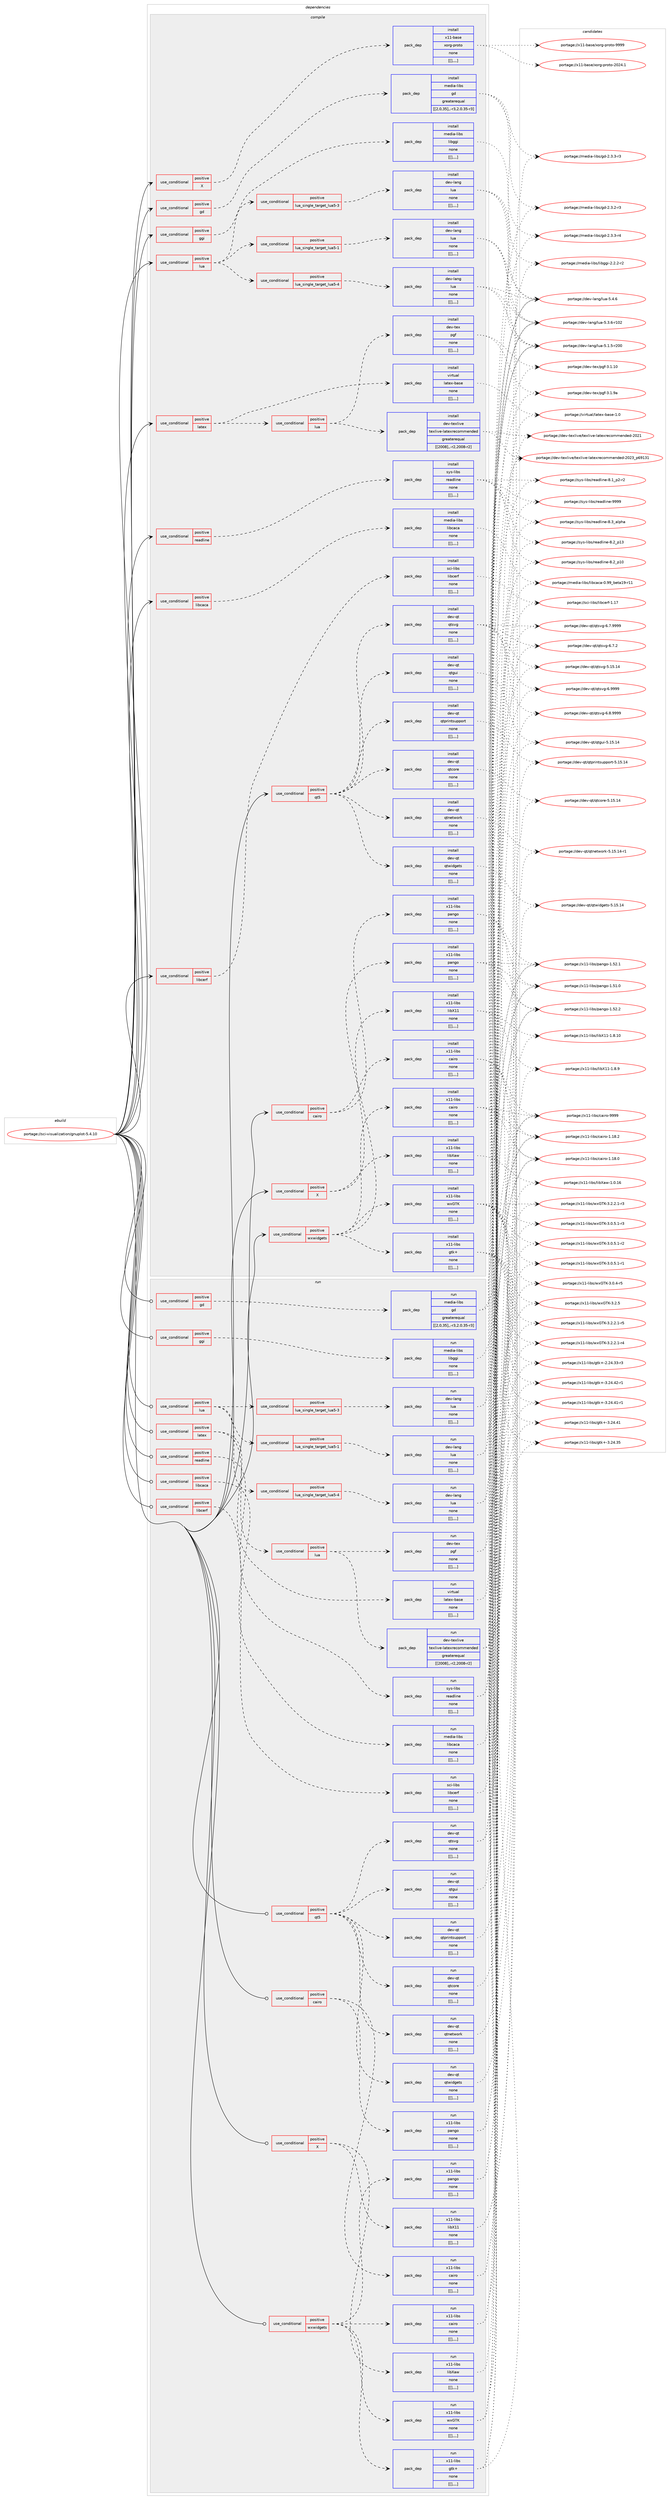 digraph prolog {

# *************
# Graph options
# *************

newrank=true;
concentrate=true;
compound=true;
graph [rankdir=LR,fontname=Helvetica,fontsize=10,ranksep=1.5];#, ranksep=2.5, nodesep=0.2];
edge  [arrowhead=vee];
node  [fontname=Helvetica,fontsize=10];

# **********
# The ebuild
# **********

subgraph cluster_leftcol {
color=gray;
label=<<i>ebuild</i>>;
id [label="portage://sci-visualization/gnuplot-5.4.10", color=red, width=4, href="../sci-visualization/gnuplot-5.4.10.svg"];
}

# ****************
# The dependencies
# ****************

subgraph cluster_midcol {
color=gray;
label=<<i>dependencies</i>>;
subgraph cluster_compile {
fillcolor="#eeeeee";
style=filled;
label=<<i>compile</i>>;
subgraph cond113774 {
dependency429086 [label=<<TABLE BORDER="0" CELLBORDER="1" CELLSPACING="0" CELLPADDING="4"><TR><TD ROWSPAN="3" CELLPADDING="10">use_conditional</TD></TR><TR><TD>positive</TD></TR><TR><TD>X</TD></TR></TABLE>>, shape=none, color=red];
subgraph pack312265 {
dependency429087 [label=<<TABLE BORDER="0" CELLBORDER="1" CELLSPACING="0" CELLPADDING="4" WIDTH="220"><TR><TD ROWSPAN="6" CELLPADDING="30">pack_dep</TD></TR><TR><TD WIDTH="110">install</TD></TR><TR><TD>x11-base</TD></TR><TR><TD>xorg-proto</TD></TR><TR><TD>none</TD></TR><TR><TD>[[],,,,]</TD></TR></TABLE>>, shape=none, color=blue];
}
dependency429086:e -> dependency429087:w [weight=20,style="dashed",arrowhead="vee"];
}
id:e -> dependency429086:w [weight=20,style="solid",arrowhead="vee"];
subgraph cond113775 {
dependency429088 [label=<<TABLE BORDER="0" CELLBORDER="1" CELLSPACING="0" CELLPADDING="4"><TR><TD ROWSPAN="3" CELLPADDING="10">use_conditional</TD></TR><TR><TD>positive</TD></TR><TR><TD>X</TD></TR></TABLE>>, shape=none, color=red];
subgraph pack312266 {
dependency429089 [label=<<TABLE BORDER="0" CELLBORDER="1" CELLSPACING="0" CELLPADDING="4" WIDTH="220"><TR><TD ROWSPAN="6" CELLPADDING="30">pack_dep</TD></TR><TR><TD WIDTH="110">install</TD></TR><TR><TD>x11-libs</TD></TR><TR><TD>libX11</TD></TR><TR><TD>none</TD></TR><TR><TD>[[],,,,]</TD></TR></TABLE>>, shape=none, color=blue];
}
dependency429088:e -> dependency429089:w [weight=20,style="dashed",arrowhead="vee"];
subgraph pack312267 {
dependency429090 [label=<<TABLE BORDER="0" CELLBORDER="1" CELLSPACING="0" CELLPADDING="4" WIDTH="220"><TR><TD ROWSPAN="6" CELLPADDING="30">pack_dep</TD></TR><TR><TD WIDTH="110">install</TD></TR><TR><TD>x11-libs</TD></TR><TR><TD>libXaw</TD></TR><TR><TD>none</TD></TR><TR><TD>[[],,,,]</TD></TR></TABLE>>, shape=none, color=blue];
}
dependency429088:e -> dependency429090:w [weight=20,style="dashed",arrowhead="vee"];
}
id:e -> dependency429088:w [weight=20,style="solid",arrowhead="vee"];
subgraph cond113776 {
dependency429091 [label=<<TABLE BORDER="0" CELLBORDER="1" CELLSPACING="0" CELLPADDING="4"><TR><TD ROWSPAN="3" CELLPADDING="10">use_conditional</TD></TR><TR><TD>positive</TD></TR><TR><TD>cairo</TD></TR></TABLE>>, shape=none, color=red];
subgraph pack312268 {
dependency429092 [label=<<TABLE BORDER="0" CELLBORDER="1" CELLSPACING="0" CELLPADDING="4" WIDTH="220"><TR><TD ROWSPAN="6" CELLPADDING="30">pack_dep</TD></TR><TR><TD WIDTH="110">install</TD></TR><TR><TD>x11-libs</TD></TR><TR><TD>cairo</TD></TR><TR><TD>none</TD></TR><TR><TD>[[],,,,]</TD></TR></TABLE>>, shape=none, color=blue];
}
dependency429091:e -> dependency429092:w [weight=20,style="dashed",arrowhead="vee"];
subgraph pack312269 {
dependency429093 [label=<<TABLE BORDER="0" CELLBORDER="1" CELLSPACING="0" CELLPADDING="4" WIDTH="220"><TR><TD ROWSPAN="6" CELLPADDING="30">pack_dep</TD></TR><TR><TD WIDTH="110">install</TD></TR><TR><TD>x11-libs</TD></TR><TR><TD>pango</TD></TR><TR><TD>none</TD></TR><TR><TD>[[],,,,]</TD></TR></TABLE>>, shape=none, color=blue];
}
dependency429091:e -> dependency429093:w [weight=20,style="dashed",arrowhead="vee"];
}
id:e -> dependency429091:w [weight=20,style="solid",arrowhead="vee"];
subgraph cond113777 {
dependency429094 [label=<<TABLE BORDER="0" CELLBORDER="1" CELLSPACING="0" CELLPADDING="4"><TR><TD ROWSPAN="3" CELLPADDING="10">use_conditional</TD></TR><TR><TD>positive</TD></TR><TR><TD>gd</TD></TR></TABLE>>, shape=none, color=red];
subgraph pack312270 {
dependency429095 [label=<<TABLE BORDER="0" CELLBORDER="1" CELLSPACING="0" CELLPADDING="4" WIDTH="220"><TR><TD ROWSPAN="6" CELLPADDING="30">pack_dep</TD></TR><TR><TD WIDTH="110">install</TD></TR><TR><TD>media-libs</TD></TR><TR><TD>gd</TD></TR><TR><TD>greaterequal</TD></TR><TR><TD>[[2,0,35],,-r3,2.0.35-r3]</TD></TR></TABLE>>, shape=none, color=blue];
}
dependency429094:e -> dependency429095:w [weight=20,style="dashed",arrowhead="vee"];
}
id:e -> dependency429094:w [weight=20,style="solid",arrowhead="vee"];
subgraph cond113778 {
dependency429096 [label=<<TABLE BORDER="0" CELLBORDER="1" CELLSPACING="0" CELLPADDING="4"><TR><TD ROWSPAN="3" CELLPADDING="10">use_conditional</TD></TR><TR><TD>positive</TD></TR><TR><TD>ggi</TD></TR></TABLE>>, shape=none, color=red];
subgraph pack312271 {
dependency429097 [label=<<TABLE BORDER="0" CELLBORDER="1" CELLSPACING="0" CELLPADDING="4" WIDTH="220"><TR><TD ROWSPAN="6" CELLPADDING="30">pack_dep</TD></TR><TR><TD WIDTH="110">install</TD></TR><TR><TD>media-libs</TD></TR><TR><TD>libggi</TD></TR><TR><TD>none</TD></TR><TR><TD>[[],,,,]</TD></TR></TABLE>>, shape=none, color=blue];
}
dependency429096:e -> dependency429097:w [weight=20,style="dashed",arrowhead="vee"];
}
id:e -> dependency429096:w [weight=20,style="solid",arrowhead="vee"];
subgraph cond113779 {
dependency429098 [label=<<TABLE BORDER="0" CELLBORDER="1" CELLSPACING="0" CELLPADDING="4"><TR><TD ROWSPAN="3" CELLPADDING="10">use_conditional</TD></TR><TR><TD>positive</TD></TR><TR><TD>latex</TD></TR></TABLE>>, shape=none, color=red];
subgraph pack312272 {
dependency429099 [label=<<TABLE BORDER="0" CELLBORDER="1" CELLSPACING="0" CELLPADDING="4" WIDTH="220"><TR><TD ROWSPAN="6" CELLPADDING="30">pack_dep</TD></TR><TR><TD WIDTH="110">install</TD></TR><TR><TD>virtual</TD></TR><TR><TD>latex-base</TD></TR><TR><TD>none</TD></TR><TR><TD>[[],,,,]</TD></TR></TABLE>>, shape=none, color=blue];
}
dependency429098:e -> dependency429099:w [weight=20,style="dashed",arrowhead="vee"];
subgraph cond113780 {
dependency429100 [label=<<TABLE BORDER="0" CELLBORDER="1" CELLSPACING="0" CELLPADDING="4"><TR><TD ROWSPAN="3" CELLPADDING="10">use_conditional</TD></TR><TR><TD>positive</TD></TR><TR><TD>lua</TD></TR></TABLE>>, shape=none, color=red];
subgraph pack312273 {
dependency429101 [label=<<TABLE BORDER="0" CELLBORDER="1" CELLSPACING="0" CELLPADDING="4" WIDTH="220"><TR><TD ROWSPAN="6" CELLPADDING="30">pack_dep</TD></TR><TR><TD WIDTH="110">install</TD></TR><TR><TD>dev-tex</TD></TR><TR><TD>pgf</TD></TR><TR><TD>none</TD></TR><TR><TD>[[],,,,]</TD></TR></TABLE>>, shape=none, color=blue];
}
dependency429100:e -> dependency429101:w [weight=20,style="dashed",arrowhead="vee"];
subgraph pack312274 {
dependency429102 [label=<<TABLE BORDER="0" CELLBORDER="1" CELLSPACING="0" CELLPADDING="4" WIDTH="220"><TR><TD ROWSPAN="6" CELLPADDING="30">pack_dep</TD></TR><TR><TD WIDTH="110">install</TD></TR><TR><TD>dev-texlive</TD></TR><TR><TD>texlive-latexrecommended</TD></TR><TR><TD>greaterequal</TD></TR><TR><TD>[[2008],,-r2,2008-r2]</TD></TR></TABLE>>, shape=none, color=blue];
}
dependency429100:e -> dependency429102:w [weight=20,style="dashed",arrowhead="vee"];
}
dependency429098:e -> dependency429100:w [weight=20,style="dashed",arrowhead="vee"];
}
id:e -> dependency429098:w [weight=20,style="solid",arrowhead="vee"];
subgraph cond113781 {
dependency429103 [label=<<TABLE BORDER="0" CELLBORDER="1" CELLSPACING="0" CELLPADDING="4"><TR><TD ROWSPAN="3" CELLPADDING="10">use_conditional</TD></TR><TR><TD>positive</TD></TR><TR><TD>libcaca</TD></TR></TABLE>>, shape=none, color=red];
subgraph pack312275 {
dependency429104 [label=<<TABLE BORDER="0" CELLBORDER="1" CELLSPACING="0" CELLPADDING="4" WIDTH="220"><TR><TD ROWSPAN="6" CELLPADDING="30">pack_dep</TD></TR><TR><TD WIDTH="110">install</TD></TR><TR><TD>media-libs</TD></TR><TR><TD>libcaca</TD></TR><TR><TD>none</TD></TR><TR><TD>[[],,,,]</TD></TR></TABLE>>, shape=none, color=blue];
}
dependency429103:e -> dependency429104:w [weight=20,style="dashed",arrowhead="vee"];
}
id:e -> dependency429103:w [weight=20,style="solid",arrowhead="vee"];
subgraph cond113782 {
dependency429105 [label=<<TABLE BORDER="0" CELLBORDER="1" CELLSPACING="0" CELLPADDING="4"><TR><TD ROWSPAN="3" CELLPADDING="10">use_conditional</TD></TR><TR><TD>positive</TD></TR><TR><TD>libcerf</TD></TR></TABLE>>, shape=none, color=red];
subgraph pack312276 {
dependency429106 [label=<<TABLE BORDER="0" CELLBORDER="1" CELLSPACING="0" CELLPADDING="4" WIDTH="220"><TR><TD ROWSPAN="6" CELLPADDING="30">pack_dep</TD></TR><TR><TD WIDTH="110">install</TD></TR><TR><TD>sci-libs</TD></TR><TR><TD>libcerf</TD></TR><TR><TD>none</TD></TR><TR><TD>[[],,,,]</TD></TR></TABLE>>, shape=none, color=blue];
}
dependency429105:e -> dependency429106:w [weight=20,style="dashed",arrowhead="vee"];
}
id:e -> dependency429105:w [weight=20,style="solid",arrowhead="vee"];
subgraph cond113783 {
dependency429107 [label=<<TABLE BORDER="0" CELLBORDER="1" CELLSPACING="0" CELLPADDING="4"><TR><TD ROWSPAN="3" CELLPADDING="10">use_conditional</TD></TR><TR><TD>positive</TD></TR><TR><TD>lua</TD></TR></TABLE>>, shape=none, color=red];
subgraph cond113784 {
dependency429108 [label=<<TABLE BORDER="0" CELLBORDER="1" CELLSPACING="0" CELLPADDING="4"><TR><TD ROWSPAN="3" CELLPADDING="10">use_conditional</TD></TR><TR><TD>positive</TD></TR><TR><TD>lua_single_target_lua5-1</TD></TR></TABLE>>, shape=none, color=red];
subgraph pack312277 {
dependency429109 [label=<<TABLE BORDER="0" CELLBORDER="1" CELLSPACING="0" CELLPADDING="4" WIDTH="220"><TR><TD ROWSPAN="6" CELLPADDING="30">pack_dep</TD></TR><TR><TD WIDTH="110">install</TD></TR><TR><TD>dev-lang</TD></TR><TR><TD>lua</TD></TR><TR><TD>none</TD></TR><TR><TD>[[],,,,]</TD></TR></TABLE>>, shape=none, color=blue];
}
dependency429108:e -> dependency429109:w [weight=20,style="dashed",arrowhead="vee"];
}
dependency429107:e -> dependency429108:w [weight=20,style="dashed",arrowhead="vee"];
subgraph cond113785 {
dependency429110 [label=<<TABLE BORDER="0" CELLBORDER="1" CELLSPACING="0" CELLPADDING="4"><TR><TD ROWSPAN="3" CELLPADDING="10">use_conditional</TD></TR><TR><TD>positive</TD></TR><TR><TD>lua_single_target_lua5-3</TD></TR></TABLE>>, shape=none, color=red];
subgraph pack312278 {
dependency429111 [label=<<TABLE BORDER="0" CELLBORDER="1" CELLSPACING="0" CELLPADDING="4" WIDTH="220"><TR><TD ROWSPAN="6" CELLPADDING="30">pack_dep</TD></TR><TR><TD WIDTH="110">install</TD></TR><TR><TD>dev-lang</TD></TR><TR><TD>lua</TD></TR><TR><TD>none</TD></TR><TR><TD>[[],,,,]</TD></TR></TABLE>>, shape=none, color=blue];
}
dependency429110:e -> dependency429111:w [weight=20,style="dashed",arrowhead="vee"];
}
dependency429107:e -> dependency429110:w [weight=20,style="dashed",arrowhead="vee"];
subgraph cond113786 {
dependency429112 [label=<<TABLE BORDER="0" CELLBORDER="1" CELLSPACING="0" CELLPADDING="4"><TR><TD ROWSPAN="3" CELLPADDING="10">use_conditional</TD></TR><TR><TD>positive</TD></TR><TR><TD>lua_single_target_lua5-4</TD></TR></TABLE>>, shape=none, color=red];
subgraph pack312279 {
dependency429113 [label=<<TABLE BORDER="0" CELLBORDER="1" CELLSPACING="0" CELLPADDING="4" WIDTH="220"><TR><TD ROWSPAN="6" CELLPADDING="30">pack_dep</TD></TR><TR><TD WIDTH="110">install</TD></TR><TR><TD>dev-lang</TD></TR><TR><TD>lua</TD></TR><TR><TD>none</TD></TR><TR><TD>[[],,,,]</TD></TR></TABLE>>, shape=none, color=blue];
}
dependency429112:e -> dependency429113:w [weight=20,style="dashed",arrowhead="vee"];
}
dependency429107:e -> dependency429112:w [weight=20,style="dashed",arrowhead="vee"];
}
id:e -> dependency429107:w [weight=20,style="solid",arrowhead="vee"];
subgraph cond113787 {
dependency429114 [label=<<TABLE BORDER="0" CELLBORDER="1" CELLSPACING="0" CELLPADDING="4"><TR><TD ROWSPAN="3" CELLPADDING="10">use_conditional</TD></TR><TR><TD>positive</TD></TR><TR><TD>qt5</TD></TR></TABLE>>, shape=none, color=red];
subgraph pack312280 {
dependency429115 [label=<<TABLE BORDER="0" CELLBORDER="1" CELLSPACING="0" CELLPADDING="4" WIDTH="220"><TR><TD ROWSPAN="6" CELLPADDING="30">pack_dep</TD></TR><TR><TD WIDTH="110">install</TD></TR><TR><TD>dev-qt</TD></TR><TR><TD>qtcore</TD></TR><TR><TD>none</TD></TR><TR><TD>[[],,,,]</TD></TR></TABLE>>, shape=none, color=blue];
}
dependency429114:e -> dependency429115:w [weight=20,style="dashed",arrowhead="vee"];
subgraph pack312281 {
dependency429116 [label=<<TABLE BORDER="0" CELLBORDER="1" CELLSPACING="0" CELLPADDING="4" WIDTH="220"><TR><TD ROWSPAN="6" CELLPADDING="30">pack_dep</TD></TR><TR><TD WIDTH="110">install</TD></TR><TR><TD>dev-qt</TD></TR><TR><TD>qtgui</TD></TR><TR><TD>none</TD></TR><TR><TD>[[],,,,]</TD></TR></TABLE>>, shape=none, color=blue];
}
dependency429114:e -> dependency429116:w [weight=20,style="dashed",arrowhead="vee"];
subgraph pack312282 {
dependency429117 [label=<<TABLE BORDER="0" CELLBORDER="1" CELLSPACING="0" CELLPADDING="4" WIDTH="220"><TR><TD ROWSPAN="6" CELLPADDING="30">pack_dep</TD></TR><TR><TD WIDTH="110">install</TD></TR><TR><TD>dev-qt</TD></TR><TR><TD>qtnetwork</TD></TR><TR><TD>none</TD></TR><TR><TD>[[],,,,]</TD></TR></TABLE>>, shape=none, color=blue];
}
dependency429114:e -> dependency429117:w [weight=20,style="dashed",arrowhead="vee"];
subgraph pack312283 {
dependency429118 [label=<<TABLE BORDER="0" CELLBORDER="1" CELLSPACING="0" CELLPADDING="4" WIDTH="220"><TR><TD ROWSPAN="6" CELLPADDING="30">pack_dep</TD></TR><TR><TD WIDTH="110">install</TD></TR><TR><TD>dev-qt</TD></TR><TR><TD>qtprintsupport</TD></TR><TR><TD>none</TD></TR><TR><TD>[[],,,,]</TD></TR></TABLE>>, shape=none, color=blue];
}
dependency429114:e -> dependency429118:w [weight=20,style="dashed",arrowhead="vee"];
subgraph pack312284 {
dependency429119 [label=<<TABLE BORDER="0" CELLBORDER="1" CELLSPACING="0" CELLPADDING="4" WIDTH="220"><TR><TD ROWSPAN="6" CELLPADDING="30">pack_dep</TD></TR><TR><TD WIDTH="110">install</TD></TR><TR><TD>dev-qt</TD></TR><TR><TD>qtsvg</TD></TR><TR><TD>none</TD></TR><TR><TD>[[],,,,]</TD></TR></TABLE>>, shape=none, color=blue];
}
dependency429114:e -> dependency429119:w [weight=20,style="dashed",arrowhead="vee"];
subgraph pack312285 {
dependency429120 [label=<<TABLE BORDER="0" CELLBORDER="1" CELLSPACING="0" CELLPADDING="4" WIDTH="220"><TR><TD ROWSPAN="6" CELLPADDING="30">pack_dep</TD></TR><TR><TD WIDTH="110">install</TD></TR><TR><TD>dev-qt</TD></TR><TR><TD>qtwidgets</TD></TR><TR><TD>none</TD></TR><TR><TD>[[],,,,]</TD></TR></TABLE>>, shape=none, color=blue];
}
dependency429114:e -> dependency429120:w [weight=20,style="dashed",arrowhead="vee"];
}
id:e -> dependency429114:w [weight=20,style="solid",arrowhead="vee"];
subgraph cond113788 {
dependency429121 [label=<<TABLE BORDER="0" CELLBORDER="1" CELLSPACING="0" CELLPADDING="4"><TR><TD ROWSPAN="3" CELLPADDING="10">use_conditional</TD></TR><TR><TD>positive</TD></TR><TR><TD>readline</TD></TR></TABLE>>, shape=none, color=red];
subgraph pack312286 {
dependency429122 [label=<<TABLE BORDER="0" CELLBORDER="1" CELLSPACING="0" CELLPADDING="4" WIDTH="220"><TR><TD ROWSPAN="6" CELLPADDING="30">pack_dep</TD></TR><TR><TD WIDTH="110">install</TD></TR><TR><TD>sys-libs</TD></TR><TR><TD>readline</TD></TR><TR><TD>none</TD></TR><TR><TD>[[],,,,]</TD></TR></TABLE>>, shape=none, color=blue];
}
dependency429121:e -> dependency429122:w [weight=20,style="dashed",arrowhead="vee"];
}
id:e -> dependency429121:w [weight=20,style="solid",arrowhead="vee"];
subgraph cond113789 {
dependency429123 [label=<<TABLE BORDER="0" CELLBORDER="1" CELLSPACING="0" CELLPADDING="4"><TR><TD ROWSPAN="3" CELLPADDING="10">use_conditional</TD></TR><TR><TD>positive</TD></TR><TR><TD>wxwidgets</TD></TR></TABLE>>, shape=none, color=red];
subgraph pack312287 {
dependency429124 [label=<<TABLE BORDER="0" CELLBORDER="1" CELLSPACING="0" CELLPADDING="4" WIDTH="220"><TR><TD ROWSPAN="6" CELLPADDING="30">pack_dep</TD></TR><TR><TD WIDTH="110">install</TD></TR><TR><TD>x11-libs</TD></TR><TR><TD>wxGTK</TD></TR><TR><TD>none</TD></TR><TR><TD>[[],,,,]</TD></TR></TABLE>>, shape=none, color=blue];
}
dependency429123:e -> dependency429124:w [weight=20,style="dashed",arrowhead="vee"];
subgraph pack312288 {
dependency429125 [label=<<TABLE BORDER="0" CELLBORDER="1" CELLSPACING="0" CELLPADDING="4" WIDTH="220"><TR><TD ROWSPAN="6" CELLPADDING="30">pack_dep</TD></TR><TR><TD WIDTH="110">install</TD></TR><TR><TD>x11-libs</TD></TR><TR><TD>cairo</TD></TR><TR><TD>none</TD></TR><TR><TD>[[],,,,]</TD></TR></TABLE>>, shape=none, color=blue];
}
dependency429123:e -> dependency429125:w [weight=20,style="dashed",arrowhead="vee"];
subgraph pack312289 {
dependency429126 [label=<<TABLE BORDER="0" CELLBORDER="1" CELLSPACING="0" CELLPADDING="4" WIDTH="220"><TR><TD ROWSPAN="6" CELLPADDING="30">pack_dep</TD></TR><TR><TD WIDTH="110">install</TD></TR><TR><TD>x11-libs</TD></TR><TR><TD>pango</TD></TR><TR><TD>none</TD></TR><TR><TD>[[],,,,]</TD></TR></TABLE>>, shape=none, color=blue];
}
dependency429123:e -> dependency429126:w [weight=20,style="dashed",arrowhead="vee"];
subgraph pack312290 {
dependency429127 [label=<<TABLE BORDER="0" CELLBORDER="1" CELLSPACING="0" CELLPADDING="4" WIDTH="220"><TR><TD ROWSPAN="6" CELLPADDING="30">pack_dep</TD></TR><TR><TD WIDTH="110">install</TD></TR><TR><TD>x11-libs</TD></TR><TR><TD>gtk+</TD></TR><TR><TD>none</TD></TR><TR><TD>[[],,,,]</TD></TR></TABLE>>, shape=none, color=blue];
}
dependency429123:e -> dependency429127:w [weight=20,style="dashed",arrowhead="vee"];
}
id:e -> dependency429123:w [weight=20,style="solid",arrowhead="vee"];
}
subgraph cluster_compileandrun {
fillcolor="#eeeeee";
style=filled;
label=<<i>compile and run</i>>;
}
subgraph cluster_run {
fillcolor="#eeeeee";
style=filled;
label=<<i>run</i>>;
subgraph cond113790 {
dependency429128 [label=<<TABLE BORDER="0" CELLBORDER="1" CELLSPACING="0" CELLPADDING="4"><TR><TD ROWSPAN="3" CELLPADDING="10">use_conditional</TD></TR><TR><TD>positive</TD></TR><TR><TD>X</TD></TR></TABLE>>, shape=none, color=red];
subgraph pack312291 {
dependency429129 [label=<<TABLE BORDER="0" CELLBORDER="1" CELLSPACING="0" CELLPADDING="4" WIDTH="220"><TR><TD ROWSPAN="6" CELLPADDING="30">pack_dep</TD></TR><TR><TD WIDTH="110">run</TD></TR><TR><TD>x11-libs</TD></TR><TR><TD>libX11</TD></TR><TR><TD>none</TD></TR><TR><TD>[[],,,,]</TD></TR></TABLE>>, shape=none, color=blue];
}
dependency429128:e -> dependency429129:w [weight=20,style="dashed",arrowhead="vee"];
subgraph pack312292 {
dependency429130 [label=<<TABLE BORDER="0" CELLBORDER="1" CELLSPACING="0" CELLPADDING="4" WIDTH="220"><TR><TD ROWSPAN="6" CELLPADDING="30">pack_dep</TD></TR><TR><TD WIDTH="110">run</TD></TR><TR><TD>x11-libs</TD></TR><TR><TD>libXaw</TD></TR><TR><TD>none</TD></TR><TR><TD>[[],,,,]</TD></TR></TABLE>>, shape=none, color=blue];
}
dependency429128:e -> dependency429130:w [weight=20,style="dashed",arrowhead="vee"];
}
id:e -> dependency429128:w [weight=20,style="solid",arrowhead="odot"];
subgraph cond113791 {
dependency429131 [label=<<TABLE BORDER="0" CELLBORDER="1" CELLSPACING="0" CELLPADDING="4"><TR><TD ROWSPAN="3" CELLPADDING="10">use_conditional</TD></TR><TR><TD>positive</TD></TR><TR><TD>cairo</TD></TR></TABLE>>, shape=none, color=red];
subgraph pack312293 {
dependency429132 [label=<<TABLE BORDER="0" CELLBORDER="1" CELLSPACING="0" CELLPADDING="4" WIDTH="220"><TR><TD ROWSPAN="6" CELLPADDING="30">pack_dep</TD></TR><TR><TD WIDTH="110">run</TD></TR><TR><TD>x11-libs</TD></TR><TR><TD>cairo</TD></TR><TR><TD>none</TD></TR><TR><TD>[[],,,,]</TD></TR></TABLE>>, shape=none, color=blue];
}
dependency429131:e -> dependency429132:w [weight=20,style="dashed",arrowhead="vee"];
subgraph pack312294 {
dependency429133 [label=<<TABLE BORDER="0" CELLBORDER="1" CELLSPACING="0" CELLPADDING="4" WIDTH="220"><TR><TD ROWSPAN="6" CELLPADDING="30">pack_dep</TD></TR><TR><TD WIDTH="110">run</TD></TR><TR><TD>x11-libs</TD></TR><TR><TD>pango</TD></TR><TR><TD>none</TD></TR><TR><TD>[[],,,,]</TD></TR></TABLE>>, shape=none, color=blue];
}
dependency429131:e -> dependency429133:w [weight=20,style="dashed",arrowhead="vee"];
}
id:e -> dependency429131:w [weight=20,style="solid",arrowhead="odot"];
subgraph cond113792 {
dependency429134 [label=<<TABLE BORDER="0" CELLBORDER="1" CELLSPACING="0" CELLPADDING="4"><TR><TD ROWSPAN="3" CELLPADDING="10">use_conditional</TD></TR><TR><TD>positive</TD></TR><TR><TD>gd</TD></TR></TABLE>>, shape=none, color=red];
subgraph pack312295 {
dependency429135 [label=<<TABLE BORDER="0" CELLBORDER="1" CELLSPACING="0" CELLPADDING="4" WIDTH="220"><TR><TD ROWSPAN="6" CELLPADDING="30">pack_dep</TD></TR><TR><TD WIDTH="110">run</TD></TR><TR><TD>media-libs</TD></TR><TR><TD>gd</TD></TR><TR><TD>greaterequal</TD></TR><TR><TD>[[2,0,35],,-r3,2.0.35-r3]</TD></TR></TABLE>>, shape=none, color=blue];
}
dependency429134:e -> dependency429135:w [weight=20,style="dashed",arrowhead="vee"];
}
id:e -> dependency429134:w [weight=20,style="solid",arrowhead="odot"];
subgraph cond113793 {
dependency429136 [label=<<TABLE BORDER="0" CELLBORDER="1" CELLSPACING="0" CELLPADDING="4"><TR><TD ROWSPAN="3" CELLPADDING="10">use_conditional</TD></TR><TR><TD>positive</TD></TR><TR><TD>ggi</TD></TR></TABLE>>, shape=none, color=red];
subgraph pack312296 {
dependency429137 [label=<<TABLE BORDER="0" CELLBORDER="1" CELLSPACING="0" CELLPADDING="4" WIDTH="220"><TR><TD ROWSPAN="6" CELLPADDING="30">pack_dep</TD></TR><TR><TD WIDTH="110">run</TD></TR><TR><TD>media-libs</TD></TR><TR><TD>libggi</TD></TR><TR><TD>none</TD></TR><TR><TD>[[],,,,]</TD></TR></TABLE>>, shape=none, color=blue];
}
dependency429136:e -> dependency429137:w [weight=20,style="dashed",arrowhead="vee"];
}
id:e -> dependency429136:w [weight=20,style="solid",arrowhead="odot"];
subgraph cond113794 {
dependency429138 [label=<<TABLE BORDER="0" CELLBORDER="1" CELLSPACING="0" CELLPADDING="4"><TR><TD ROWSPAN="3" CELLPADDING="10">use_conditional</TD></TR><TR><TD>positive</TD></TR><TR><TD>latex</TD></TR></TABLE>>, shape=none, color=red];
subgraph pack312297 {
dependency429139 [label=<<TABLE BORDER="0" CELLBORDER="1" CELLSPACING="0" CELLPADDING="4" WIDTH="220"><TR><TD ROWSPAN="6" CELLPADDING="30">pack_dep</TD></TR><TR><TD WIDTH="110">run</TD></TR><TR><TD>virtual</TD></TR><TR><TD>latex-base</TD></TR><TR><TD>none</TD></TR><TR><TD>[[],,,,]</TD></TR></TABLE>>, shape=none, color=blue];
}
dependency429138:e -> dependency429139:w [weight=20,style="dashed",arrowhead="vee"];
subgraph cond113795 {
dependency429140 [label=<<TABLE BORDER="0" CELLBORDER="1" CELLSPACING="0" CELLPADDING="4"><TR><TD ROWSPAN="3" CELLPADDING="10">use_conditional</TD></TR><TR><TD>positive</TD></TR><TR><TD>lua</TD></TR></TABLE>>, shape=none, color=red];
subgraph pack312298 {
dependency429141 [label=<<TABLE BORDER="0" CELLBORDER="1" CELLSPACING="0" CELLPADDING="4" WIDTH="220"><TR><TD ROWSPAN="6" CELLPADDING="30">pack_dep</TD></TR><TR><TD WIDTH="110">run</TD></TR><TR><TD>dev-tex</TD></TR><TR><TD>pgf</TD></TR><TR><TD>none</TD></TR><TR><TD>[[],,,,]</TD></TR></TABLE>>, shape=none, color=blue];
}
dependency429140:e -> dependency429141:w [weight=20,style="dashed",arrowhead="vee"];
subgraph pack312299 {
dependency429142 [label=<<TABLE BORDER="0" CELLBORDER="1" CELLSPACING="0" CELLPADDING="4" WIDTH="220"><TR><TD ROWSPAN="6" CELLPADDING="30">pack_dep</TD></TR><TR><TD WIDTH="110">run</TD></TR><TR><TD>dev-texlive</TD></TR><TR><TD>texlive-latexrecommended</TD></TR><TR><TD>greaterequal</TD></TR><TR><TD>[[2008],,-r2,2008-r2]</TD></TR></TABLE>>, shape=none, color=blue];
}
dependency429140:e -> dependency429142:w [weight=20,style="dashed",arrowhead="vee"];
}
dependency429138:e -> dependency429140:w [weight=20,style="dashed",arrowhead="vee"];
}
id:e -> dependency429138:w [weight=20,style="solid",arrowhead="odot"];
subgraph cond113796 {
dependency429143 [label=<<TABLE BORDER="0" CELLBORDER="1" CELLSPACING="0" CELLPADDING="4"><TR><TD ROWSPAN="3" CELLPADDING="10">use_conditional</TD></TR><TR><TD>positive</TD></TR><TR><TD>libcaca</TD></TR></TABLE>>, shape=none, color=red];
subgraph pack312300 {
dependency429144 [label=<<TABLE BORDER="0" CELLBORDER="1" CELLSPACING="0" CELLPADDING="4" WIDTH="220"><TR><TD ROWSPAN="6" CELLPADDING="30">pack_dep</TD></TR><TR><TD WIDTH="110">run</TD></TR><TR><TD>media-libs</TD></TR><TR><TD>libcaca</TD></TR><TR><TD>none</TD></TR><TR><TD>[[],,,,]</TD></TR></TABLE>>, shape=none, color=blue];
}
dependency429143:e -> dependency429144:w [weight=20,style="dashed",arrowhead="vee"];
}
id:e -> dependency429143:w [weight=20,style="solid",arrowhead="odot"];
subgraph cond113797 {
dependency429145 [label=<<TABLE BORDER="0" CELLBORDER="1" CELLSPACING="0" CELLPADDING="4"><TR><TD ROWSPAN="3" CELLPADDING="10">use_conditional</TD></TR><TR><TD>positive</TD></TR><TR><TD>libcerf</TD></TR></TABLE>>, shape=none, color=red];
subgraph pack312301 {
dependency429146 [label=<<TABLE BORDER="0" CELLBORDER="1" CELLSPACING="0" CELLPADDING="4" WIDTH="220"><TR><TD ROWSPAN="6" CELLPADDING="30">pack_dep</TD></TR><TR><TD WIDTH="110">run</TD></TR><TR><TD>sci-libs</TD></TR><TR><TD>libcerf</TD></TR><TR><TD>none</TD></TR><TR><TD>[[],,,,]</TD></TR></TABLE>>, shape=none, color=blue];
}
dependency429145:e -> dependency429146:w [weight=20,style="dashed",arrowhead="vee"];
}
id:e -> dependency429145:w [weight=20,style="solid",arrowhead="odot"];
subgraph cond113798 {
dependency429147 [label=<<TABLE BORDER="0" CELLBORDER="1" CELLSPACING="0" CELLPADDING="4"><TR><TD ROWSPAN="3" CELLPADDING="10">use_conditional</TD></TR><TR><TD>positive</TD></TR><TR><TD>lua</TD></TR></TABLE>>, shape=none, color=red];
subgraph cond113799 {
dependency429148 [label=<<TABLE BORDER="0" CELLBORDER="1" CELLSPACING="0" CELLPADDING="4"><TR><TD ROWSPAN="3" CELLPADDING="10">use_conditional</TD></TR><TR><TD>positive</TD></TR><TR><TD>lua_single_target_lua5-1</TD></TR></TABLE>>, shape=none, color=red];
subgraph pack312302 {
dependency429149 [label=<<TABLE BORDER="0" CELLBORDER="1" CELLSPACING="0" CELLPADDING="4" WIDTH="220"><TR><TD ROWSPAN="6" CELLPADDING="30">pack_dep</TD></TR><TR><TD WIDTH="110">run</TD></TR><TR><TD>dev-lang</TD></TR><TR><TD>lua</TD></TR><TR><TD>none</TD></TR><TR><TD>[[],,,,]</TD></TR></TABLE>>, shape=none, color=blue];
}
dependency429148:e -> dependency429149:w [weight=20,style="dashed",arrowhead="vee"];
}
dependency429147:e -> dependency429148:w [weight=20,style="dashed",arrowhead="vee"];
subgraph cond113800 {
dependency429150 [label=<<TABLE BORDER="0" CELLBORDER="1" CELLSPACING="0" CELLPADDING="4"><TR><TD ROWSPAN="3" CELLPADDING="10">use_conditional</TD></TR><TR><TD>positive</TD></TR><TR><TD>lua_single_target_lua5-3</TD></TR></TABLE>>, shape=none, color=red];
subgraph pack312303 {
dependency429151 [label=<<TABLE BORDER="0" CELLBORDER="1" CELLSPACING="0" CELLPADDING="4" WIDTH="220"><TR><TD ROWSPAN="6" CELLPADDING="30">pack_dep</TD></TR><TR><TD WIDTH="110">run</TD></TR><TR><TD>dev-lang</TD></TR><TR><TD>lua</TD></TR><TR><TD>none</TD></TR><TR><TD>[[],,,,]</TD></TR></TABLE>>, shape=none, color=blue];
}
dependency429150:e -> dependency429151:w [weight=20,style="dashed",arrowhead="vee"];
}
dependency429147:e -> dependency429150:w [weight=20,style="dashed",arrowhead="vee"];
subgraph cond113801 {
dependency429152 [label=<<TABLE BORDER="0" CELLBORDER="1" CELLSPACING="0" CELLPADDING="4"><TR><TD ROWSPAN="3" CELLPADDING="10">use_conditional</TD></TR><TR><TD>positive</TD></TR><TR><TD>lua_single_target_lua5-4</TD></TR></TABLE>>, shape=none, color=red];
subgraph pack312304 {
dependency429153 [label=<<TABLE BORDER="0" CELLBORDER="1" CELLSPACING="0" CELLPADDING="4" WIDTH="220"><TR><TD ROWSPAN="6" CELLPADDING="30">pack_dep</TD></TR><TR><TD WIDTH="110">run</TD></TR><TR><TD>dev-lang</TD></TR><TR><TD>lua</TD></TR><TR><TD>none</TD></TR><TR><TD>[[],,,,]</TD></TR></TABLE>>, shape=none, color=blue];
}
dependency429152:e -> dependency429153:w [weight=20,style="dashed",arrowhead="vee"];
}
dependency429147:e -> dependency429152:w [weight=20,style="dashed",arrowhead="vee"];
}
id:e -> dependency429147:w [weight=20,style="solid",arrowhead="odot"];
subgraph cond113802 {
dependency429154 [label=<<TABLE BORDER="0" CELLBORDER="1" CELLSPACING="0" CELLPADDING="4"><TR><TD ROWSPAN="3" CELLPADDING="10">use_conditional</TD></TR><TR><TD>positive</TD></TR><TR><TD>qt5</TD></TR></TABLE>>, shape=none, color=red];
subgraph pack312305 {
dependency429155 [label=<<TABLE BORDER="0" CELLBORDER="1" CELLSPACING="0" CELLPADDING="4" WIDTH="220"><TR><TD ROWSPAN="6" CELLPADDING="30">pack_dep</TD></TR><TR><TD WIDTH="110">run</TD></TR><TR><TD>dev-qt</TD></TR><TR><TD>qtcore</TD></TR><TR><TD>none</TD></TR><TR><TD>[[],,,,]</TD></TR></TABLE>>, shape=none, color=blue];
}
dependency429154:e -> dependency429155:w [weight=20,style="dashed",arrowhead="vee"];
subgraph pack312306 {
dependency429156 [label=<<TABLE BORDER="0" CELLBORDER="1" CELLSPACING="0" CELLPADDING="4" WIDTH="220"><TR><TD ROWSPAN="6" CELLPADDING="30">pack_dep</TD></TR><TR><TD WIDTH="110">run</TD></TR><TR><TD>dev-qt</TD></TR><TR><TD>qtgui</TD></TR><TR><TD>none</TD></TR><TR><TD>[[],,,,]</TD></TR></TABLE>>, shape=none, color=blue];
}
dependency429154:e -> dependency429156:w [weight=20,style="dashed",arrowhead="vee"];
subgraph pack312307 {
dependency429157 [label=<<TABLE BORDER="0" CELLBORDER="1" CELLSPACING="0" CELLPADDING="4" WIDTH="220"><TR><TD ROWSPAN="6" CELLPADDING="30">pack_dep</TD></TR><TR><TD WIDTH="110">run</TD></TR><TR><TD>dev-qt</TD></TR><TR><TD>qtnetwork</TD></TR><TR><TD>none</TD></TR><TR><TD>[[],,,,]</TD></TR></TABLE>>, shape=none, color=blue];
}
dependency429154:e -> dependency429157:w [weight=20,style="dashed",arrowhead="vee"];
subgraph pack312308 {
dependency429158 [label=<<TABLE BORDER="0" CELLBORDER="1" CELLSPACING="0" CELLPADDING="4" WIDTH="220"><TR><TD ROWSPAN="6" CELLPADDING="30">pack_dep</TD></TR><TR><TD WIDTH="110">run</TD></TR><TR><TD>dev-qt</TD></TR><TR><TD>qtprintsupport</TD></TR><TR><TD>none</TD></TR><TR><TD>[[],,,,]</TD></TR></TABLE>>, shape=none, color=blue];
}
dependency429154:e -> dependency429158:w [weight=20,style="dashed",arrowhead="vee"];
subgraph pack312309 {
dependency429159 [label=<<TABLE BORDER="0" CELLBORDER="1" CELLSPACING="0" CELLPADDING="4" WIDTH="220"><TR><TD ROWSPAN="6" CELLPADDING="30">pack_dep</TD></TR><TR><TD WIDTH="110">run</TD></TR><TR><TD>dev-qt</TD></TR><TR><TD>qtsvg</TD></TR><TR><TD>none</TD></TR><TR><TD>[[],,,,]</TD></TR></TABLE>>, shape=none, color=blue];
}
dependency429154:e -> dependency429159:w [weight=20,style="dashed",arrowhead="vee"];
subgraph pack312310 {
dependency429160 [label=<<TABLE BORDER="0" CELLBORDER="1" CELLSPACING="0" CELLPADDING="4" WIDTH="220"><TR><TD ROWSPAN="6" CELLPADDING="30">pack_dep</TD></TR><TR><TD WIDTH="110">run</TD></TR><TR><TD>dev-qt</TD></TR><TR><TD>qtwidgets</TD></TR><TR><TD>none</TD></TR><TR><TD>[[],,,,]</TD></TR></TABLE>>, shape=none, color=blue];
}
dependency429154:e -> dependency429160:w [weight=20,style="dashed",arrowhead="vee"];
}
id:e -> dependency429154:w [weight=20,style="solid",arrowhead="odot"];
subgraph cond113803 {
dependency429161 [label=<<TABLE BORDER="0" CELLBORDER="1" CELLSPACING="0" CELLPADDING="4"><TR><TD ROWSPAN="3" CELLPADDING="10">use_conditional</TD></TR><TR><TD>positive</TD></TR><TR><TD>readline</TD></TR></TABLE>>, shape=none, color=red];
subgraph pack312311 {
dependency429162 [label=<<TABLE BORDER="0" CELLBORDER="1" CELLSPACING="0" CELLPADDING="4" WIDTH="220"><TR><TD ROWSPAN="6" CELLPADDING="30">pack_dep</TD></TR><TR><TD WIDTH="110">run</TD></TR><TR><TD>sys-libs</TD></TR><TR><TD>readline</TD></TR><TR><TD>none</TD></TR><TR><TD>[[],,,,]</TD></TR></TABLE>>, shape=none, color=blue];
}
dependency429161:e -> dependency429162:w [weight=20,style="dashed",arrowhead="vee"];
}
id:e -> dependency429161:w [weight=20,style="solid",arrowhead="odot"];
subgraph cond113804 {
dependency429163 [label=<<TABLE BORDER="0" CELLBORDER="1" CELLSPACING="0" CELLPADDING="4"><TR><TD ROWSPAN="3" CELLPADDING="10">use_conditional</TD></TR><TR><TD>positive</TD></TR><TR><TD>wxwidgets</TD></TR></TABLE>>, shape=none, color=red];
subgraph pack312312 {
dependency429164 [label=<<TABLE BORDER="0" CELLBORDER="1" CELLSPACING="0" CELLPADDING="4" WIDTH="220"><TR><TD ROWSPAN="6" CELLPADDING="30">pack_dep</TD></TR><TR><TD WIDTH="110">run</TD></TR><TR><TD>x11-libs</TD></TR><TR><TD>wxGTK</TD></TR><TR><TD>none</TD></TR><TR><TD>[[],,,,]</TD></TR></TABLE>>, shape=none, color=blue];
}
dependency429163:e -> dependency429164:w [weight=20,style="dashed",arrowhead="vee"];
subgraph pack312313 {
dependency429165 [label=<<TABLE BORDER="0" CELLBORDER="1" CELLSPACING="0" CELLPADDING="4" WIDTH="220"><TR><TD ROWSPAN="6" CELLPADDING="30">pack_dep</TD></TR><TR><TD WIDTH="110">run</TD></TR><TR><TD>x11-libs</TD></TR><TR><TD>cairo</TD></TR><TR><TD>none</TD></TR><TR><TD>[[],,,,]</TD></TR></TABLE>>, shape=none, color=blue];
}
dependency429163:e -> dependency429165:w [weight=20,style="dashed",arrowhead="vee"];
subgraph pack312314 {
dependency429166 [label=<<TABLE BORDER="0" CELLBORDER="1" CELLSPACING="0" CELLPADDING="4" WIDTH="220"><TR><TD ROWSPAN="6" CELLPADDING="30">pack_dep</TD></TR><TR><TD WIDTH="110">run</TD></TR><TR><TD>x11-libs</TD></TR><TR><TD>pango</TD></TR><TR><TD>none</TD></TR><TR><TD>[[],,,,]</TD></TR></TABLE>>, shape=none, color=blue];
}
dependency429163:e -> dependency429166:w [weight=20,style="dashed",arrowhead="vee"];
subgraph pack312315 {
dependency429167 [label=<<TABLE BORDER="0" CELLBORDER="1" CELLSPACING="0" CELLPADDING="4" WIDTH="220"><TR><TD ROWSPAN="6" CELLPADDING="30">pack_dep</TD></TR><TR><TD WIDTH="110">run</TD></TR><TR><TD>x11-libs</TD></TR><TR><TD>gtk+</TD></TR><TR><TD>none</TD></TR><TR><TD>[[],,,,]</TD></TR></TABLE>>, shape=none, color=blue];
}
dependency429163:e -> dependency429167:w [weight=20,style="dashed",arrowhead="vee"];
}
id:e -> dependency429163:w [weight=20,style="solid",arrowhead="odot"];
}
}

# **************
# The candidates
# **************

subgraph cluster_choices {
rank=same;
color=gray;
label=<<i>candidates</i>>;

subgraph choice312265 {
color=black;
nodesep=1;
choice120494945989711510147120111114103451121141111161114557575757 [label="portage://x11-base/xorg-proto-9999", color=red, width=4,href="../x11-base/xorg-proto-9999.svg"];
choice1204949459897115101471201111141034511211411111611145504850524649 [label="portage://x11-base/xorg-proto-2024.1", color=red, width=4,href="../x11-base/xorg-proto-2024.1.svg"];
dependency429087:e -> choice120494945989711510147120111114103451121141111161114557575757:w [style=dotted,weight="100"];
dependency429087:e -> choice1204949459897115101471201111141034511211411111611145504850524649:w [style=dotted,weight="100"];
}
subgraph choice312266 {
color=black;
nodesep=1;
choice12049494510810598115471081059888494945494656464948 [label="portage://x11-libs/libX11-1.8.10", color=red, width=4,href="../x11-libs/libX11-1.8.10.svg"];
choice120494945108105981154710810598884949454946564657 [label="portage://x11-libs/libX11-1.8.9", color=red, width=4,href="../x11-libs/libX11-1.8.9.svg"];
dependency429089:e -> choice12049494510810598115471081059888494945494656464948:w [style=dotted,weight="100"];
dependency429089:e -> choice120494945108105981154710810598884949454946564657:w [style=dotted,weight="100"];
}
subgraph choice312267 {
color=black;
nodesep=1;
choice120494945108105981154710810598889711945494648464954 [label="portage://x11-libs/libXaw-1.0.16", color=red, width=4,href="../x11-libs/libXaw-1.0.16.svg"];
dependency429090:e -> choice120494945108105981154710810598889711945494648464954:w [style=dotted,weight="100"];
}
subgraph choice312268 {
color=black;
nodesep=1;
choice120494945108105981154799971051141114557575757 [label="portage://x11-libs/cairo-9999", color=red, width=4,href="../x11-libs/cairo-9999.svg"];
choice1204949451081059811547999710511411145494649564650 [label="portage://x11-libs/cairo-1.18.2", color=red, width=4,href="../x11-libs/cairo-1.18.2.svg"];
choice1204949451081059811547999710511411145494649564648 [label="portage://x11-libs/cairo-1.18.0", color=red, width=4,href="../x11-libs/cairo-1.18.0.svg"];
dependency429092:e -> choice120494945108105981154799971051141114557575757:w [style=dotted,weight="100"];
dependency429092:e -> choice1204949451081059811547999710511411145494649564650:w [style=dotted,weight="100"];
dependency429092:e -> choice1204949451081059811547999710511411145494649564648:w [style=dotted,weight="100"];
}
subgraph choice312269 {
color=black;
nodesep=1;
choice12049494510810598115471129711010311145494653504650 [label="portage://x11-libs/pango-1.52.2", color=red, width=4,href="../x11-libs/pango-1.52.2.svg"];
choice12049494510810598115471129711010311145494653504649 [label="portage://x11-libs/pango-1.52.1", color=red, width=4,href="../x11-libs/pango-1.52.1.svg"];
choice12049494510810598115471129711010311145494653494648 [label="portage://x11-libs/pango-1.51.0", color=red, width=4,href="../x11-libs/pango-1.51.0.svg"];
dependency429093:e -> choice12049494510810598115471129711010311145494653504650:w [style=dotted,weight="100"];
dependency429093:e -> choice12049494510810598115471129711010311145494653504649:w [style=dotted,weight="100"];
dependency429093:e -> choice12049494510810598115471129711010311145494653494648:w [style=dotted,weight="100"];
}
subgraph choice312270 {
color=black;
nodesep=1;
choice109101100105974510810598115471031004550465146514511452 [label="portage://media-libs/gd-2.3.3-r4", color=red, width=4,href="../media-libs/gd-2.3.3-r4.svg"];
choice109101100105974510810598115471031004550465146514511451 [label="portage://media-libs/gd-2.3.3-r3", color=red, width=4,href="../media-libs/gd-2.3.3-r3.svg"];
choice109101100105974510810598115471031004550465146504511451 [label="portage://media-libs/gd-2.3.2-r3", color=red, width=4,href="../media-libs/gd-2.3.2-r3.svg"];
dependency429095:e -> choice109101100105974510810598115471031004550465146514511452:w [style=dotted,weight="100"];
dependency429095:e -> choice109101100105974510810598115471031004550465146514511451:w [style=dotted,weight="100"];
dependency429095:e -> choice109101100105974510810598115471031004550465146504511451:w [style=dotted,weight="100"];
}
subgraph choice312271 {
color=black;
nodesep=1;
choice10910110010597451081059811547108105981031031054550465046504511450 [label="portage://media-libs/libggi-2.2.2-r2", color=red, width=4,href="../media-libs/libggi-2.2.2-r2.svg"];
dependency429097:e -> choice10910110010597451081059811547108105981031031054550465046504511450:w [style=dotted,weight="100"];
}
subgraph choice312272 {
color=black;
nodesep=1;
choice11810511411611797108471089711610112045989711510145494648 [label="portage://virtual/latex-base-1.0", color=red, width=4,href="../virtual/latex-base-1.0.svg"];
dependency429099:e -> choice11810511411611797108471089711610112045989711510145494648:w [style=dotted,weight="100"];
}
subgraph choice312273 {
color=black;
nodesep=1;
choice100101118451161011204711210310245514649464948 [label="portage://dev-tex/pgf-3.1.10", color=red, width=4,href="../dev-tex/pgf-3.1.10.svg"];
choice100101118451161011204711210310245514649465797 [label="portage://dev-tex/pgf-3.1.9a", color=red, width=4,href="../dev-tex/pgf-3.1.9a.svg"];
dependency429101:e -> choice100101118451161011204711210310245514649464948:w [style=dotted,weight="100"];
dependency429101:e -> choice100101118451161011204711210310245514649465797:w [style=dotted,weight="100"];
}
subgraph choice312274 {
color=black;
nodesep=1;
choice10010111845116101120108105118101471161011201081051181014510897116101120114101991111091091011101001011004550485051951125457495149 [label="portage://dev-texlive/texlive-latexrecommended-2023_p69131", color=red, width=4,href="../dev-texlive/texlive-latexrecommended-2023_p69131.svg"];
choice10010111845116101120108105118101471161011201081051181014510897116101120114101991111091091011101001011004550485049 [label="portage://dev-texlive/texlive-latexrecommended-2021", color=red, width=4,href="../dev-texlive/texlive-latexrecommended-2021.svg"];
dependency429102:e -> choice10010111845116101120108105118101471161011201081051181014510897116101120114101991111091091011101001011004550485051951125457495149:w [style=dotted,weight="100"];
dependency429102:e -> choice10010111845116101120108105118101471161011201081051181014510897116101120114101991111091091011101001011004550485049:w [style=dotted,weight="100"];
}
subgraph choice312275 {
color=black;
nodesep=1;
choice10910110010597451081059811547108105989997999745484657579598101116974957451144949 [label="portage://media-libs/libcaca-0.99_beta19-r11", color=red, width=4,href="../media-libs/libcaca-0.99_beta19-r11.svg"];
dependency429104:e -> choice10910110010597451081059811547108105989997999745484657579598101116974957451144949:w [style=dotted,weight="100"];
}
subgraph choice312276 {
color=black;
nodesep=1;
choice1159910545108105981154710810598991011141024549464955 [label="portage://sci-libs/libcerf-1.17", color=red, width=4,href="../sci-libs/libcerf-1.17.svg"];
dependency429106:e -> choice1159910545108105981154710810598991011141024549464955:w [style=dotted,weight="100"];
}
subgraph choice312277 {
color=black;
nodesep=1;
choice10010111845108971101034710811797455346524654 [label="portage://dev-lang/lua-5.4.6", color=red, width=4,href="../dev-lang/lua-5.4.6.svg"];
choice1001011184510897110103471081179745534651465445114494850 [label="portage://dev-lang/lua-5.3.6-r102", color=red, width=4,href="../dev-lang/lua-5.3.6-r102.svg"];
choice1001011184510897110103471081179745534649465345114504848 [label="portage://dev-lang/lua-5.1.5-r200", color=red, width=4,href="../dev-lang/lua-5.1.5-r200.svg"];
dependency429109:e -> choice10010111845108971101034710811797455346524654:w [style=dotted,weight="100"];
dependency429109:e -> choice1001011184510897110103471081179745534651465445114494850:w [style=dotted,weight="100"];
dependency429109:e -> choice1001011184510897110103471081179745534649465345114504848:w [style=dotted,weight="100"];
}
subgraph choice312278 {
color=black;
nodesep=1;
choice10010111845108971101034710811797455346524654 [label="portage://dev-lang/lua-5.4.6", color=red, width=4,href="../dev-lang/lua-5.4.6.svg"];
choice1001011184510897110103471081179745534651465445114494850 [label="portage://dev-lang/lua-5.3.6-r102", color=red, width=4,href="../dev-lang/lua-5.3.6-r102.svg"];
choice1001011184510897110103471081179745534649465345114504848 [label="portage://dev-lang/lua-5.1.5-r200", color=red, width=4,href="../dev-lang/lua-5.1.5-r200.svg"];
dependency429111:e -> choice10010111845108971101034710811797455346524654:w [style=dotted,weight="100"];
dependency429111:e -> choice1001011184510897110103471081179745534651465445114494850:w [style=dotted,weight="100"];
dependency429111:e -> choice1001011184510897110103471081179745534649465345114504848:w [style=dotted,weight="100"];
}
subgraph choice312279 {
color=black;
nodesep=1;
choice10010111845108971101034710811797455346524654 [label="portage://dev-lang/lua-5.4.6", color=red, width=4,href="../dev-lang/lua-5.4.6.svg"];
choice1001011184510897110103471081179745534651465445114494850 [label="portage://dev-lang/lua-5.3.6-r102", color=red, width=4,href="../dev-lang/lua-5.3.6-r102.svg"];
choice1001011184510897110103471081179745534649465345114504848 [label="portage://dev-lang/lua-5.1.5-r200", color=red, width=4,href="../dev-lang/lua-5.1.5-r200.svg"];
dependency429113:e -> choice10010111845108971101034710811797455346524654:w [style=dotted,weight="100"];
dependency429113:e -> choice1001011184510897110103471081179745534651465445114494850:w [style=dotted,weight="100"];
dependency429113:e -> choice1001011184510897110103471081179745534649465345114504848:w [style=dotted,weight="100"];
}
subgraph choice312280 {
color=black;
nodesep=1;
choice1001011184511311647113116991111141014553464953464952 [label="portage://dev-qt/qtcore-5.15.14", color=red, width=4,href="../dev-qt/qtcore-5.15.14.svg"];
dependency429115:e -> choice1001011184511311647113116991111141014553464953464952:w [style=dotted,weight="100"];
}
subgraph choice312281 {
color=black;
nodesep=1;
choice10010111845113116471131161031171054553464953464952 [label="portage://dev-qt/qtgui-5.15.14", color=red, width=4,href="../dev-qt/qtgui-5.15.14.svg"];
dependency429116:e -> choice10010111845113116471131161031171054553464953464952:w [style=dotted,weight="100"];
}
subgraph choice312282 {
color=black;
nodesep=1;
choice100101118451131164711311611010111611911111410745534649534649524511449 [label="portage://dev-qt/qtnetwork-5.15.14-r1", color=red, width=4,href="../dev-qt/qtnetwork-5.15.14-r1.svg"];
dependency429117:e -> choice100101118451131164711311611010111611911111410745534649534649524511449:w [style=dotted,weight="100"];
}
subgraph choice312283 {
color=black;
nodesep=1;
choice10010111845113116471131161121141051101161151171121121111141164553464953464952 [label="portage://dev-qt/qtprintsupport-5.15.14", color=red, width=4,href="../dev-qt/qtprintsupport-5.15.14.svg"];
dependency429118:e -> choice10010111845113116471131161121141051101161151171121121111141164553464953464952:w [style=dotted,weight="100"];
}
subgraph choice312284 {
color=black;
nodesep=1;
choice100101118451131164711311611511810345544657575757 [label="portage://dev-qt/qtsvg-6.9999", color=red, width=4,href="../dev-qt/qtsvg-6.9999.svg"];
choice1001011184511311647113116115118103455446564657575757 [label="portage://dev-qt/qtsvg-6.8.9999", color=red, width=4,href="../dev-qt/qtsvg-6.8.9999.svg"];
choice1001011184511311647113116115118103455446554657575757 [label="portage://dev-qt/qtsvg-6.7.9999", color=red, width=4,href="../dev-qt/qtsvg-6.7.9999.svg"];
choice1001011184511311647113116115118103455446554650 [label="portage://dev-qt/qtsvg-6.7.2", color=red, width=4,href="../dev-qt/qtsvg-6.7.2.svg"];
choice10010111845113116471131161151181034553464953464952 [label="portage://dev-qt/qtsvg-5.15.14", color=red, width=4,href="../dev-qt/qtsvg-5.15.14.svg"];
dependency429119:e -> choice100101118451131164711311611511810345544657575757:w [style=dotted,weight="100"];
dependency429119:e -> choice1001011184511311647113116115118103455446564657575757:w [style=dotted,weight="100"];
dependency429119:e -> choice1001011184511311647113116115118103455446554657575757:w [style=dotted,weight="100"];
dependency429119:e -> choice1001011184511311647113116115118103455446554650:w [style=dotted,weight="100"];
dependency429119:e -> choice10010111845113116471131161151181034553464953464952:w [style=dotted,weight="100"];
}
subgraph choice312285 {
color=black;
nodesep=1;
choice10010111845113116471131161191051001031011161154553464953464952 [label="portage://dev-qt/qtwidgets-5.15.14", color=red, width=4,href="../dev-qt/qtwidgets-5.15.14.svg"];
dependency429120:e -> choice10010111845113116471131161191051001031011161154553464953464952:w [style=dotted,weight="100"];
}
subgraph choice312286 {
color=black;
nodesep=1;
choice115121115451081059811547114101971001081051101014557575757 [label="portage://sys-libs/readline-9999", color=red, width=4,href="../sys-libs/readline-9999.svg"];
choice1151211154510810598115471141019710010810511010145564651959710811210497 [label="portage://sys-libs/readline-8.3_alpha", color=red, width=4,href="../sys-libs/readline-8.3_alpha.svg"];
choice1151211154510810598115471141019710010810511010145564650951124951 [label="portage://sys-libs/readline-8.2_p13", color=red, width=4,href="../sys-libs/readline-8.2_p13.svg"];
choice1151211154510810598115471141019710010810511010145564650951124948 [label="portage://sys-libs/readline-8.2_p10", color=red, width=4,href="../sys-libs/readline-8.2_p10.svg"];
choice115121115451081059811547114101971001081051101014556464995112504511450 [label="portage://sys-libs/readline-8.1_p2-r2", color=red, width=4,href="../sys-libs/readline-8.1_p2-r2.svg"];
dependency429122:e -> choice115121115451081059811547114101971001081051101014557575757:w [style=dotted,weight="100"];
dependency429122:e -> choice1151211154510810598115471141019710010810511010145564651959710811210497:w [style=dotted,weight="100"];
dependency429122:e -> choice1151211154510810598115471141019710010810511010145564650951124951:w [style=dotted,weight="100"];
dependency429122:e -> choice1151211154510810598115471141019710010810511010145564650951124948:w [style=dotted,weight="100"];
dependency429122:e -> choice115121115451081059811547114101971001081051101014556464995112504511450:w [style=dotted,weight="100"];
}
subgraph choice312287 {
color=black;
nodesep=1;
choice1204949451081059811547119120718475455146504653 [label="portage://x11-libs/wxGTK-3.2.5", color=red, width=4,href="../x11-libs/wxGTK-3.2.5.svg"];
choice120494945108105981154711912071847545514650465046494511453 [label="portage://x11-libs/wxGTK-3.2.2.1-r5", color=red, width=4,href="../x11-libs/wxGTK-3.2.2.1-r5.svg"];
choice120494945108105981154711912071847545514650465046494511452 [label="portage://x11-libs/wxGTK-3.2.2.1-r4", color=red, width=4,href="../x11-libs/wxGTK-3.2.2.1-r4.svg"];
choice120494945108105981154711912071847545514650465046494511451 [label="portage://x11-libs/wxGTK-3.2.2.1-r3", color=red, width=4,href="../x11-libs/wxGTK-3.2.2.1-r3.svg"];
choice120494945108105981154711912071847545514648465346494511451 [label="portage://x11-libs/wxGTK-3.0.5.1-r3", color=red, width=4,href="../x11-libs/wxGTK-3.0.5.1-r3.svg"];
choice120494945108105981154711912071847545514648465346494511450 [label="portage://x11-libs/wxGTK-3.0.5.1-r2", color=red, width=4,href="../x11-libs/wxGTK-3.0.5.1-r2.svg"];
choice120494945108105981154711912071847545514648465346494511449 [label="portage://x11-libs/wxGTK-3.0.5.1-r1", color=red, width=4,href="../x11-libs/wxGTK-3.0.5.1-r1.svg"];
choice12049494510810598115471191207184754551464846524511453 [label="portage://x11-libs/wxGTK-3.0.4-r5", color=red, width=4,href="../x11-libs/wxGTK-3.0.4-r5.svg"];
dependency429124:e -> choice1204949451081059811547119120718475455146504653:w [style=dotted,weight="100"];
dependency429124:e -> choice120494945108105981154711912071847545514650465046494511453:w [style=dotted,weight="100"];
dependency429124:e -> choice120494945108105981154711912071847545514650465046494511452:w [style=dotted,weight="100"];
dependency429124:e -> choice120494945108105981154711912071847545514650465046494511451:w [style=dotted,weight="100"];
dependency429124:e -> choice120494945108105981154711912071847545514648465346494511451:w [style=dotted,weight="100"];
dependency429124:e -> choice120494945108105981154711912071847545514648465346494511450:w [style=dotted,weight="100"];
dependency429124:e -> choice120494945108105981154711912071847545514648465346494511449:w [style=dotted,weight="100"];
dependency429124:e -> choice12049494510810598115471191207184754551464846524511453:w [style=dotted,weight="100"];
}
subgraph choice312288 {
color=black;
nodesep=1;
choice120494945108105981154799971051141114557575757 [label="portage://x11-libs/cairo-9999", color=red, width=4,href="../x11-libs/cairo-9999.svg"];
choice1204949451081059811547999710511411145494649564650 [label="portage://x11-libs/cairo-1.18.2", color=red, width=4,href="../x11-libs/cairo-1.18.2.svg"];
choice1204949451081059811547999710511411145494649564648 [label="portage://x11-libs/cairo-1.18.0", color=red, width=4,href="../x11-libs/cairo-1.18.0.svg"];
dependency429125:e -> choice120494945108105981154799971051141114557575757:w [style=dotted,weight="100"];
dependency429125:e -> choice1204949451081059811547999710511411145494649564650:w [style=dotted,weight="100"];
dependency429125:e -> choice1204949451081059811547999710511411145494649564648:w [style=dotted,weight="100"];
}
subgraph choice312289 {
color=black;
nodesep=1;
choice12049494510810598115471129711010311145494653504650 [label="portage://x11-libs/pango-1.52.2", color=red, width=4,href="../x11-libs/pango-1.52.2.svg"];
choice12049494510810598115471129711010311145494653504649 [label="portage://x11-libs/pango-1.52.1", color=red, width=4,href="../x11-libs/pango-1.52.1.svg"];
choice12049494510810598115471129711010311145494653494648 [label="portage://x11-libs/pango-1.51.0", color=red, width=4,href="../x11-libs/pango-1.51.0.svg"];
dependency429126:e -> choice12049494510810598115471129711010311145494653504650:w [style=dotted,weight="100"];
dependency429126:e -> choice12049494510810598115471129711010311145494653504649:w [style=dotted,weight="100"];
dependency429126:e -> choice12049494510810598115471129711010311145494653494648:w [style=dotted,weight="100"];
}
subgraph choice312290 {
color=black;
nodesep=1;
choice12049494510810598115471031161074345514650524652504511449 [label="portage://x11-libs/gtk+-3.24.42-r1", color=red, width=4,href="../x11-libs/gtk+-3.24.42-r1.svg"];
choice12049494510810598115471031161074345514650524652494511449 [label="portage://x11-libs/gtk+-3.24.41-r1", color=red, width=4,href="../x11-libs/gtk+-3.24.41-r1.svg"];
choice1204949451081059811547103116107434551465052465249 [label="portage://x11-libs/gtk+-3.24.41", color=red, width=4,href="../x11-libs/gtk+-3.24.41.svg"];
choice1204949451081059811547103116107434551465052465153 [label="portage://x11-libs/gtk+-3.24.35", color=red, width=4,href="../x11-libs/gtk+-3.24.35.svg"];
choice12049494510810598115471031161074345504650524651514511451 [label="portage://x11-libs/gtk+-2.24.33-r3", color=red, width=4,href="../x11-libs/gtk+-2.24.33-r3.svg"];
dependency429127:e -> choice12049494510810598115471031161074345514650524652504511449:w [style=dotted,weight="100"];
dependency429127:e -> choice12049494510810598115471031161074345514650524652494511449:w [style=dotted,weight="100"];
dependency429127:e -> choice1204949451081059811547103116107434551465052465249:w [style=dotted,weight="100"];
dependency429127:e -> choice1204949451081059811547103116107434551465052465153:w [style=dotted,weight="100"];
dependency429127:e -> choice12049494510810598115471031161074345504650524651514511451:w [style=dotted,weight="100"];
}
subgraph choice312291 {
color=black;
nodesep=1;
choice12049494510810598115471081059888494945494656464948 [label="portage://x11-libs/libX11-1.8.10", color=red, width=4,href="../x11-libs/libX11-1.8.10.svg"];
choice120494945108105981154710810598884949454946564657 [label="portage://x11-libs/libX11-1.8.9", color=red, width=4,href="../x11-libs/libX11-1.8.9.svg"];
dependency429129:e -> choice12049494510810598115471081059888494945494656464948:w [style=dotted,weight="100"];
dependency429129:e -> choice120494945108105981154710810598884949454946564657:w [style=dotted,weight="100"];
}
subgraph choice312292 {
color=black;
nodesep=1;
choice120494945108105981154710810598889711945494648464954 [label="portage://x11-libs/libXaw-1.0.16", color=red, width=4,href="../x11-libs/libXaw-1.0.16.svg"];
dependency429130:e -> choice120494945108105981154710810598889711945494648464954:w [style=dotted,weight="100"];
}
subgraph choice312293 {
color=black;
nodesep=1;
choice120494945108105981154799971051141114557575757 [label="portage://x11-libs/cairo-9999", color=red, width=4,href="../x11-libs/cairo-9999.svg"];
choice1204949451081059811547999710511411145494649564650 [label="portage://x11-libs/cairo-1.18.2", color=red, width=4,href="../x11-libs/cairo-1.18.2.svg"];
choice1204949451081059811547999710511411145494649564648 [label="portage://x11-libs/cairo-1.18.0", color=red, width=4,href="../x11-libs/cairo-1.18.0.svg"];
dependency429132:e -> choice120494945108105981154799971051141114557575757:w [style=dotted,weight="100"];
dependency429132:e -> choice1204949451081059811547999710511411145494649564650:w [style=dotted,weight="100"];
dependency429132:e -> choice1204949451081059811547999710511411145494649564648:w [style=dotted,weight="100"];
}
subgraph choice312294 {
color=black;
nodesep=1;
choice12049494510810598115471129711010311145494653504650 [label="portage://x11-libs/pango-1.52.2", color=red, width=4,href="../x11-libs/pango-1.52.2.svg"];
choice12049494510810598115471129711010311145494653504649 [label="portage://x11-libs/pango-1.52.1", color=red, width=4,href="../x11-libs/pango-1.52.1.svg"];
choice12049494510810598115471129711010311145494653494648 [label="portage://x11-libs/pango-1.51.0", color=red, width=4,href="../x11-libs/pango-1.51.0.svg"];
dependency429133:e -> choice12049494510810598115471129711010311145494653504650:w [style=dotted,weight="100"];
dependency429133:e -> choice12049494510810598115471129711010311145494653504649:w [style=dotted,weight="100"];
dependency429133:e -> choice12049494510810598115471129711010311145494653494648:w [style=dotted,weight="100"];
}
subgraph choice312295 {
color=black;
nodesep=1;
choice109101100105974510810598115471031004550465146514511452 [label="portage://media-libs/gd-2.3.3-r4", color=red, width=4,href="../media-libs/gd-2.3.3-r4.svg"];
choice109101100105974510810598115471031004550465146514511451 [label="portage://media-libs/gd-2.3.3-r3", color=red, width=4,href="../media-libs/gd-2.3.3-r3.svg"];
choice109101100105974510810598115471031004550465146504511451 [label="portage://media-libs/gd-2.3.2-r3", color=red, width=4,href="../media-libs/gd-2.3.2-r3.svg"];
dependency429135:e -> choice109101100105974510810598115471031004550465146514511452:w [style=dotted,weight="100"];
dependency429135:e -> choice109101100105974510810598115471031004550465146514511451:w [style=dotted,weight="100"];
dependency429135:e -> choice109101100105974510810598115471031004550465146504511451:w [style=dotted,weight="100"];
}
subgraph choice312296 {
color=black;
nodesep=1;
choice10910110010597451081059811547108105981031031054550465046504511450 [label="portage://media-libs/libggi-2.2.2-r2", color=red, width=4,href="../media-libs/libggi-2.2.2-r2.svg"];
dependency429137:e -> choice10910110010597451081059811547108105981031031054550465046504511450:w [style=dotted,weight="100"];
}
subgraph choice312297 {
color=black;
nodesep=1;
choice11810511411611797108471089711610112045989711510145494648 [label="portage://virtual/latex-base-1.0", color=red, width=4,href="../virtual/latex-base-1.0.svg"];
dependency429139:e -> choice11810511411611797108471089711610112045989711510145494648:w [style=dotted,weight="100"];
}
subgraph choice312298 {
color=black;
nodesep=1;
choice100101118451161011204711210310245514649464948 [label="portage://dev-tex/pgf-3.1.10", color=red, width=4,href="../dev-tex/pgf-3.1.10.svg"];
choice100101118451161011204711210310245514649465797 [label="portage://dev-tex/pgf-3.1.9a", color=red, width=4,href="../dev-tex/pgf-3.1.9a.svg"];
dependency429141:e -> choice100101118451161011204711210310245514649464948:w [style=dotted,weight="100"];
dependency429141:e -> choice100101118451161011204711210310245514649465797:w [style=dotted,weight="100"];
}
subgraph choice312299 {
color=black;
nodesep=1;
choice10010111845116101120108105118101471161011201081051181014510897116101120114101991111091091011101001011004550485051951125457495149 [label="portage://dev-texlive/texlive-latexrecommended-2023_p69131", color=red, width=4,href="../dev-texlive/texlive-latexrecommended-2023_p69131.svg"];
choice10010111845116101120108105118101471161011201081051181014510897116101120114101991111091091011101001011004550485049 [label="portage://dev-texlive/texlive-latexrecommended-2021", color=red, width=4,href="../dev-texlive/texlive-latexrecommended-2021.svg"];
dependency429142:e -> choice10010111845116101120108105118101471161011201081051181014510897116101120114101991111091091011101001011004550485051951125457495149:w [style=dotted,weight="100"];
dependency429142:e -> choice10010111845116101120108105118101471161011201081051181014510897116101120114101991111091091011101001011004550485049:w [style=dotted,weight="100"];
}
subgraph choice312300 {
color=black;
nodesep=1;
choice10910110010597451081059811547108105989997999745484657579598101116974957451144949 [label="portage://media-libs/libcaca-0.99_beta19-r11", color=red, width=4,href="../media-libs/libcaca-0.99_beta19-r11.svg"];
dependency429144:e -> choice10910110010597451081059811547108105989997999745484657579598101116974957451144949:w [style=dotted,weight="100"];
}
subgraph choice312301 {
color=black;
nodesep=1;
choice1159910545108105981154710810598991011141024549464955 [label="portage://sci-libs/libcerf-1.17", color=red, width=4,href="../sci-libs/libcerf-1.17.svg"];
dependency429146:e -> choice1159910545108105981154710810598991011141024549464955:w [style=dotted,weight="100"];
}
subgraph choice312302 {
color=black;
nodesep=1;
choice10010111845108971101034710811797455346524654 [label="portage://dev-lang/lua-5.4.6", color=red, width=4,href="../dev-lang/lua-5.4.6.svg"];
choice1001011184510897110103471081179745534651465445114494850 [label="portage://dev-lang/lua-5.3.6-r102", color=red, width=4,href="../dev-lang/lua-5.3.6-r102.svg"];
choice1001011184510897110103471081179745534649465345114504848 [label="portage://dev-lang/lua-5.1.5-r200", color=red, width=4,href="../dev-lang/lua-5.1.5-r200.svg"];
dependency429149:e -> choice10010111845108971101034710811797455346524654:w [style=dotted,weight="100"];
dependency429149:e -> choice1001011184510897110103471081179745534651465445114494850:w [style=dotted,weight="100"];
dependency429149:e -> choice1001011184510897110103471081179745534649465345114504848:w [style=dotted,weight="100"];
}
subgraph choice312303 {
color=black;
nodesep=1;
choice10010111845108971101034710811797455346524654 [label="portage://dev-lang/lua-5.4.6", color=red, width=4,href="../dev-lang/lua-5.4.6.svg"];
choice1001011184510897110103471081179745534651465445114494850 [label="portage://dev-lang/lua-5.3.6-r102", color=red, width=4,href="../dev-lang/lua-5.3.6-r102.svg"];
choice1001011184510897110103471081179745534649465345114504848 [label="portage://dev-lang/lua-5.1.5-r200", color=red, width=4,href="../dev-lang/lua-5.1.5-r200.svg"];
dependency429151:e -> choice10010111845108971101034710811797455346524654:w [style=dotted,weight="100"];
dependency429151:e -> choice1001011184510897110103471081179745534651465445114494850:w [style=dotted,weight="100"];
dependency429151:e -> choice1001011184510897110103471081179745534649465345114504848:w [style=dotted,weight="100"];
}
subgraph choice312304 {
color=black;
nodesep=1;
choice10010111845108971101034710811797455346524654 [label="portage://dev-lang/lua-5.4.6", color=red, width=4,href="../dev-lang/lua-5.4.6.svg"];
choice1001011184510897110103471081179745534651465445114494850 [label="portage://dev-lang/lua-5.3.6-r102", color=red, width=4,href="../dev-lang/lua-5.3.6-r102.svg"];
choice1001011184510897110103471081179745534649465345114504848 [label="portage://dev-lang/lua-5.1.5-r200", color=red, width=4,href="../dev-lang/lua-5.1.5-r200.svg"];
dependency429153:e -> choice10010111845108971101034710811797455346524654:w [style=dotted,weight="100"];
dependency429153:e -> choice1001011184510897110103471081179745534651465445114494850:w [style=dotted,weight="100"];
dependency429153:e -> choice1001011184510897110103471081179745534649465345114504848:w [style=dotted,weight="100"];
}
subgraph choice312305 {
color=black;
nodesep=1;
choice1001011184511311647113116991111141014553464953464952 [label="portage://dev-qt/qtcore-5.15.14", color=red, width=4,href="../dev-qt/qtcore-5.15.14.svg"];
dependency429155:e -> choice1001011184511311647113116991111141014553464953464952:w [style=dotted,weight="100"];
}
subgraph choice312306 {
color=black;
nodesep=1;
choice10010111845113116471131161031171054553464953464952 [label="portage://dev-qt/qtgui-5.15.14", color=red, width=4,href="../dev-qt/qtgui-5.15.14.svg"];
dependency429156:e -> choice10010111845113116471131161031171054553464953464952:w [style=dotted,weight="100"];
}
subgraph choice312307 {
color=black;
nodesep=1;
choice100101118451131164711311611010111611911111410745534649534649524511449 [label="portage://dev-qt/qtnetwork-5.15.14-r1", color=red, width=4,href="../dev-qt/qtnetwork-5.15.14-r1.svg"];
dependency429157:e -> choice100101118451131164711311611010111611911111410745534649534649524511449:w [style=dotted,weight="100"];
}
subgraph choice312308 {
color=black;
nodesep=1;
choice10010111845113116471131161121141051101161151171121121111141164553464953464952 [label="portage://dev-qt/qtprintsupport-5.15.14", color=red, width=4,href="../dev-qt/qtprintsupport-5.15.14.svg"];
dependency429158:e -> choice10010111845113116471131161121141051101161151171121121111141164553464953464952:w [style=dotted,weight="100"];
}
subgraph choice312309 {
color=black;
nodesep=1;
choice100101118451131164711311611511810345544657575757 [label="portage://dev-qt/qtsvg-6.9999", color=red, width=4,href="../dev-qt/qtsvg-6.9999.svg"];
choice1001011184511311647113116115118103455446564657575757 [label="portage://dev-qt/qtsvg-6.8.9999", color=red, width=4,href="../dev-qt/qtsvg-6.8.9999.svg"];
choice1001011184511311647113116115118103455446554657575757 [label="portage://dev-qt/qtsvg-6.7.9999", color=red, width=4,href="../dev-qt/qtsvg-6.7.9999.svg"];
choice1001011184511311647113116115118103455446554650 [label="portage://dev-qt/qtsvg-6.7.2", color=red, width=4,href="../dev-qt/qtsvg-6.7.2.svg"];
choice10010111845113116471131161151181034553464953464952 [label="portage://dev-qt/qtsvg-5.15.14", color=red, width=4,href="../dev-qt/qtsvg-5.15.14.svg"];
dependency429159:e -> choice100101118451131164711311611511810345544657575757:w [style=dotted,weight="100"];
dependency429159:e -> choice1001011184511311647113116115118103455446564657575757:w [style=dotted,weight="100"];
dependency429159:e -> choice1001011184511311647113116115118103455446554657575757:w [style=dotted,weight="100"];
dependency429159:e -> choice1001011184511311647113116115118103455446554650:w [style=dotted,weight="100"];
dependency429159:e -> choice10010111845113116471131161151181034553464953464952:w [style=dotted,weight="100"];
}
subgraph choice312310 {
color=black;
nodesep=1;
choice10010111845113116471131161191051001031011161154553464953464952 [label="portage://dev-qt/qtwidgets-5.15.14", color=red, width=4,href="../dev-qt/qtwidgets-5.15.14.svg"];
dependency429160:e -> choice10010111845113116471131161191051001031011161154553464953464952:w [style=dotted,weight="100"];
}
subgraph choice312311 {
color=black;
nodesep=1;
choice115121115451081059811547114101971001081051101014557575757 [label="portage://sys-libs/readline-9999", color=red, width=4,href="../sys-libs/readline-9999.svg"];
choice1151211154510810598115471141019710010810511010145564651959710811210497 [label="portage://sys-libs/readline-8.3_alpha", color=red, width=4,href="../sys-libs/readline-8.3_alpha.svg"];
choice1151211154510810598115471141019710010810511010145564650951124951 [label="portage://sys-libs/readline-8.2_p13", color=red, width=4,href="../sys-libs/readline-8.2_p13.svg"];
choice1151211154510810598115471141019710010810511010145564650951124948 [label="portage://sys-libs/readline-8.2_p10", color=red, width=4,href="../sys-libs/readline-8.2_p10.svg"];
choice115121115451081059811547114101971001081051101014556464995112504511450 [label="portage://sys-libs/readline-8.1_p2-r2", color=red, width=4,href="../sys-libs/readline-8.1_p2-r2.svg"];
dependency429162:e -> choice115121115451081059811547114101971001081051101014557575757:w [style=dotted,weight="100"];
dependency429162:e -> choice1151211154510810598115471141019710010810511010145564651959710811210497:w [style=dotted,weight="100"];
dependency429162:e -> choice1151211154510810598115471141019710010810511010145564650951124951:w [style=dotted,weight="100"];
dependency429162:e -> choice1151211154510810598115471141019710010810511010145564650951124948:w [style=dotted,weight="100"];
dependency429162:e -> choice115121115451081059811547114101971001081051101014556464995112504511450:w [style=dotted,weight="100"];
}
subgraph choice312312 {
color=black;
nodesep=1;
choice1204949451081059811547119120718475455146504653 [label="portage://x11-libs/wxGTK-3.2.5", color=red, width=4,href="../x11-libs/wxGTK-3.2.5.svg"];
choice120494945108105981154711912071847545514650465046494511453 [label="portage://x11-libs/wxGTK-3.2.2.1-r5", color=red, width=4,href="../x11-libs/wxGTK-3.2.2.1-r5.svg"];
choice120494945108105981154711912071847545514650465046494511452 [label="portage://x11-libs/wxGTK-3.2.2.1-r4", color=red, width=4,href="../x11-libs/wxGTK-3.2.2.1-r4.svg"];
choice120494945108105981154711912071847545514650465046494511451 [label="portage://x11-libs/wxGTK-3.2.2.1-r3", color=red, width=4,href="../x11-libs/wxGTK-3.2.2.1-r3.svg"];
choice120494945108105981154711912071847545514648465346494511451 [label="portage://x11-libs/wxGTK-3.0.5.1-r3", color=red, width=4,href="../x11-libs/wxGTK-3.0.5.1-r3.svg"];
choice120494945108105981154711912071847545514648465346494511450 [label="portage://x11-libs/wxGTK-3.0.5.1-r2", color=red, width=4,href="../x11-libs/wxGTK-3.0.5.1-r2.svg"];
choice120494945108105981154711912071847545514648465346494511449 [label="portage://x11-libs/wxGTK-3.0.5.1-r1", color=red, width=4,href="../x11-libs/wxGTK-3.0.5.1-r1.svg"];
choice12049494510810598115471191207184754551464846524511453 [label="portage://x11-libs/wxGTK-3.0.4-r5", color=red, width=4,href="../x11-libs/wxGTK-3.0.4-r5.svg"];
dependency429164:e -> choice1204949451081059811547119120718475455146504653:w [style=dotted,weight="100"];
dependency429164:e -> choice120494945108105981154711912071847545514650465046494511453:w [style=dotted,weight="100"];
dependency429164:e -> choice120494945108105981154711912071847545514650465046494511452:w [style=dotted,weight="100"];
dependency429164:e -> choice120494945108105981154711912071847545514650465046494511451:w [style=dotted,weight="100"];
dependency429164:e -> choice120494945108105981154711912071847545514648465346494511451:w [style=dotted,weight="100"];
dependency429164:e -> choice120494945108105981154711912071847545514648465346494511450:w [style=dotted,weight="100"];
dependency429164:e -> choice120494945108105981154711912071847545514648465346494511449:w [style=dotted,weight="100"];
dependency429164:e -> choice12049494510810598115471191207184754551464846524511453:w [style=dotted,weight="100"];
}
subgraph choice312313 {
color=black;
nodesep=1;
choice120494945108105981154799971051141114557575757 [label="portage://x11-libs/cairo-9999", color=red, width=4,href="../x11-libs/cairo-9999.svg"];
choice1204949451081059811547999710511411145494649564650 [label="portage://x11-libs/cairo-1.18.2", color=red, width=4,href="../x11-libs/cairo-1.18.2.svg"];
choice1204949451081059811547999710511411145494649564648 [label="portage://x11-libs/cairo-1.18.0", color=red, width=4,href="../x11-libs/cairo-1.18.0.svg"];
dependency429165:e -> choice120494945108105981154799971051141114557575757:w [style=dotted,weight="100"];
dependency429165:e -> choice1204949451081059811547999710511411145494649564650:w [style=dotted,weight="100"];
dependency429165:e -> choice1204949451081059811547999710511411145494649564648:w [style=dotted,weight="100"];
}
subgraph choice312314 {
color=black;
nodesep=1;
choice12049494510810598115471129711010311145494653504650 [label="portage://x11-libs/pango-1.52.2", color=red, width=4,href="../x11-libs/pango-1.52.2.svg"];
choice12049494510810598115471129711010311145494653504649 [label="portage://x11-libs/pango-1.52.1", color=red, width=4,href="../x11-libs/pango-1.52.1.svg"];
choice12049494510810598115471129711010311145494653494648 [label="portage://x11-libs/pango-1.51.0", color=red, width=4,href="../x11-libs/pango-1.51.0.svg"];
dependency429166:e -> choice12049494510810598115471129711010311145494653504650:w [style=dotted,weight="100"];
dependency429166:e -> choice12049494510810598115471129711010311145494653504649:w [style=dotted,weight="100"];
dependency429166:e -> choice12049494510810598115471129711010311145494653494648:w [style=dotted,weight="100"];
}
subgraph choice312315 {
color=black;
nodesep=1;
choice12049494510810598115471031161074345514650524652504511449 [label="portage://x11-libs/gtk+-3.24.42-r1", color=red, width=4,href="../x11-libs/gtk+-3.24.42-r1.svg"];
choice12049494510810598115471031161074345514650524652494511449 [label="portage://x11-libs/gtk+-3.24.41-r1", color=red, width=4,href="../x11-libs/gtk+-3.24.41-r1.svg"];
choice1204949451081059811547103116107434551465052465249 [label="portage://x11-libs/gtk+-3.24.41", color=red, width=4,href="../x11-libs/gtk+-3.24.41.svg"];
choice1204949451081059811547103116107434551465052465153 [label="portage://x11-libs/gtk+-3.24.35", color=red, width=4,href="../x11-libs/gtk+-3.24.35.svg"];
choice12049494510810598115471031161074345504650524651514511451 [label="portage://x11-libs/gtk+-2.24.33-r3", color=red, width=4,href="../x11-libs/gtk+-2.24.33-r3.svg"];
dependency429167:e -> choice12049494510810598115471031161074345514650524652504511449:w [style=dotted,weight="100"];
dependency429167:e -> choice12049494510810598115471031161074345514650524652494511449:w [style=dotted,weight="100"];
dependency429167:e -> choice1204949451081059811547103116107434551465052465249:w [style=dotted,weight="100"];
dependency429167:e -> choice1204949451081059811547103116107434551465052465153:w [style=dotted,weight="100"];
dependency429167:e -> choice12049494510810598115471031161074345504650524651514511451:w [style=dotted,weight="100"];
}
}

}
